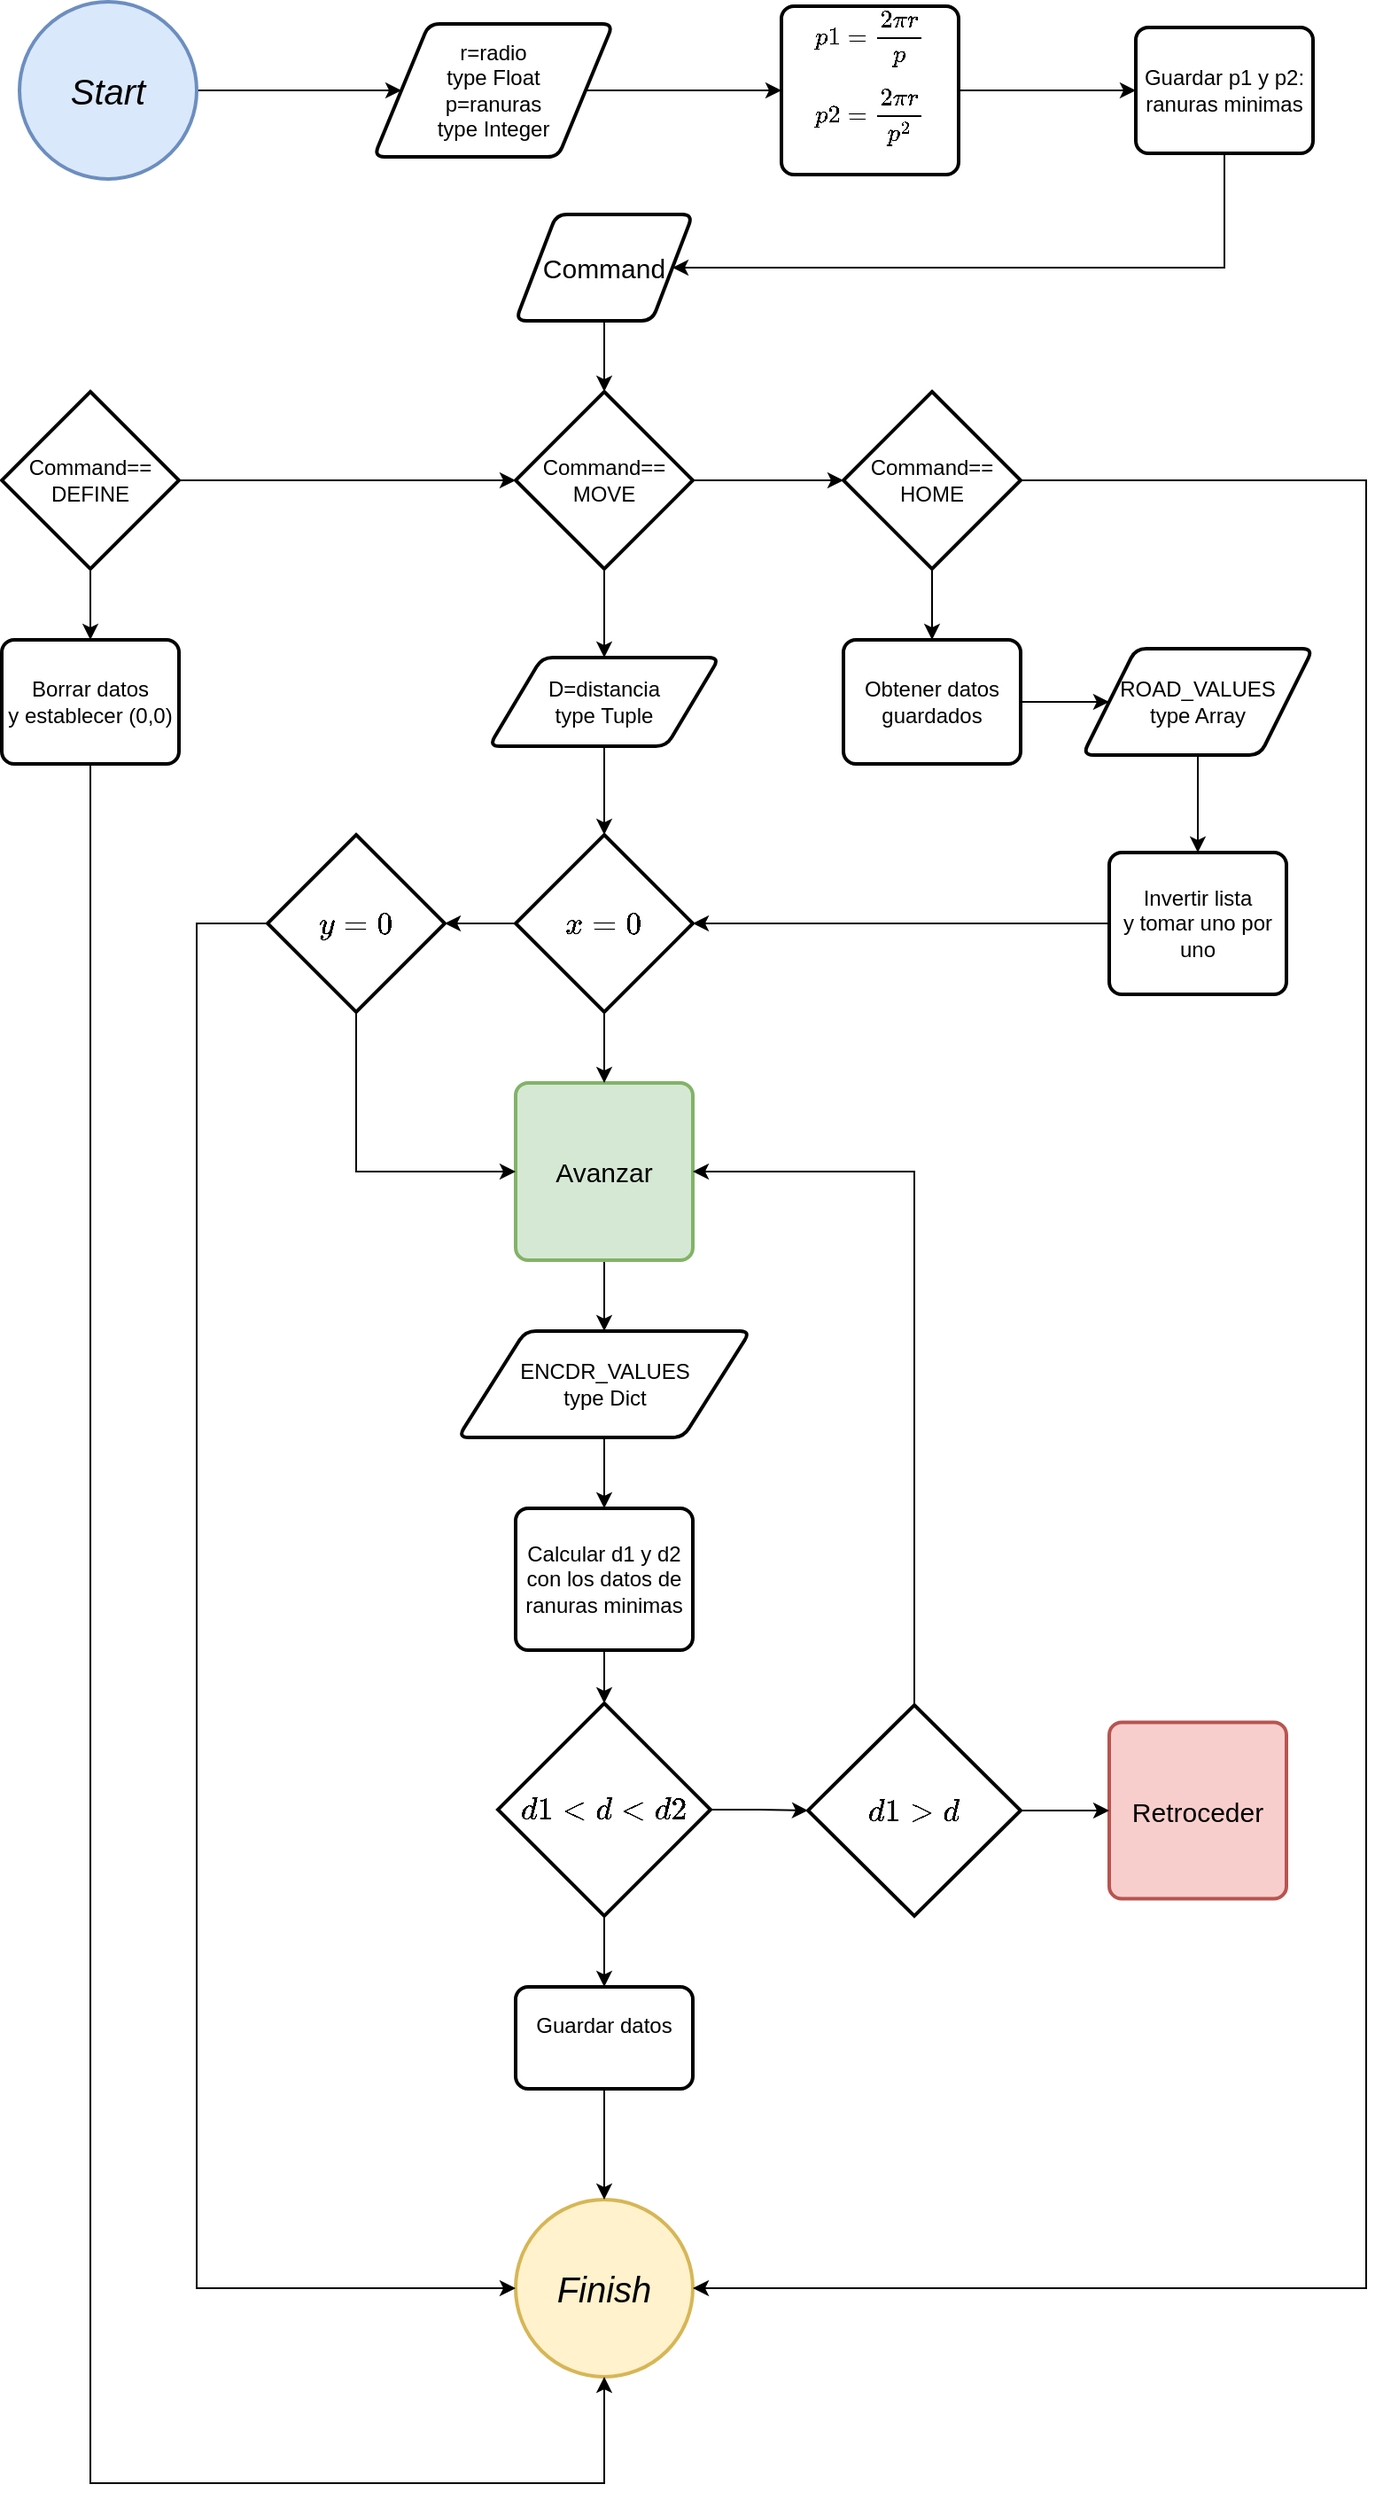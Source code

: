 <mxfile version="21.1.6" type="github">
  <diagram name="Página-1" id="Wb2sdP-foGY910zdMe5R">
    <mxGraphModel dx="1414" dy="1926" grid="1" gridSize="10" guides="1" tooltips="1" connect="1" arrows="1" fold="1" page="1" pageScale="1" pageWidth="827" pageHeight="1169" math="1" shadow="0">
      <root>
        <mxCell id="0" />
        <mxCell id="1" parent="0" />
        <mxCell id="2SVSXBVDucoTbBnyecis-43" style="edgeStyle=orthogonalEdgeStyle;rounded=0;orthogonalLoop=1;jettySize=auto;html=1;entryX=0;entryY=0.5;entryDx=0;entryDy=0;" edge="1" parent="1" source="uxVfwHRj6BvU52MU_2wL-2" target="2SVSXBVDucoTbBnyecis-45">
          <mxGeometry relative="1" as="geometry" />
        </mxCell>
        <mxCell id="uxVfwHRj6BvU52MU_2wL-2" value="&lt;font style=&quot;font-size: 20px;&quot;&gt;&lt;i&gt;Start&lt;/i&gt;&lt;/font&gt;" style="strokeWidth=2;html=1;shape=mxgraph.flowchart.start_2;whiteSpace=wrap;fillColor=#dae8fc;strokeColor=#6c8ebf;" parent="1" vertex="1">
          <mxGeometry x="20" y="-1130" width="100" height="100" as="geometry" />
        </mxCell>
        <mxCell id="uxVfwHRj6BvU52MU_2wL-4" value="&lt;i&gt;&lt;font style=&quot;font-size: 20px;&quot;&gt;Finish&lt;/font&gt;&lt;/i&gt;" style="strokeWidth=2;html=1;shape=mxgraph.flowchart.start_2;whiteSpace=wrap;align=center;fillColor=#fff2cc;strokeColor=#d6b656;" parent="1" vertex="1">
          <mxGeometry x="300" y="110" width="100" height="100" as="geometry" />
        </mxCell>
        <mxCell id="2SVSXBVDucoTbBnyecis-40" style="edgeStyle=orthogonalEdgeStyle;rounded=0;orthogonalLoop=1;jettySize=auto;html=1;entryX=0.5;entryY=0;entryDx=0;entryDy=0;" edge="1" parent="1" source="uxVfwHRj6BvU52MU_2wL-14" target="2SVSXBVDucoTbBnyecis-42">
          <mxGeometry relative="1" as="geometry">
            <mxPoint x="310" y="-210" as="targetPoint" />
          </mxGeometry>
        </mxCell>
        <mxCell id="uxVfwHRj6BvU52MU_2wL-14" value="&lt;font style=&quot;font-size: 15px;&quot;&gt;Avanzar&lt;/font&gt;" style="rounded=1;whiteSpace=wrap;html=1;absoluteArcSize=1;arcSize=14;strokeWidth=2;fillColor=#d5e8d4;strokeColor=#82b366;" parent="1" vertex="1">
          <mxGeometry x="300" y="-520" width="100" height="100" as="geometry" />
        </mxCell>
        <mxCell id="uxVfwHRj6BvU52MU_2wL-15" value="&lt;font style=&quot;font-size: 15px;&quot;&gt;Retroceder&lt;/font&gt;" style="rounded=1;whiteSpace=wrap;html=1;absoluteArcSize=1;arcSize=14;strokeWidth=2;fillColor=#f8cecc;strokeColor=#b85450;" parent="1" vertex="1">
          <mxGeometry x="635" y="-159.25" width="100" height="99.5" as="geometry" />
        </mxCell>
        <mxCell id="2SVSXBVDucoTbBnyecis-44" value="" style="edgeStyle=orthogonalEdgeStyle;rounded=0;orthogonalLoop=1;jettySize=auto;html=1;" edge="1" parent="1" source="uxVfwHRj6BvU52MU_2wL-18" target="2SVSXBVDucoTbBnyecis-3">
          <mxGeometry relative="1" as="geometry" />
        </mxCell>
        <mxCell id="uxVfwHRj6BvU52MU_2wL-18" value="&lt;font style=&quot;font-size: 15px;&quot;&gt;Command&lt;/font&gt;" style="shape=parallelogram;html=1;strokeWidth=2;perimeter=parallelogramPerimeter;whiteSpace=wrap;rounded=1;arcSize=12;size=0.23;" parent="1" vertex="1">
          <mxGeometry x="300" y="-1010" width="100" height="60" as="geometry" />
        </mxCell>
        <mxCell id="2SVSXBVDucoTbBnyecis-9" style="edgeStyle=orthogonalEdgeStyle;rounded=0;orthogonalLoop=1;jettySize=auto;html=1;entryX=0;entryY=0.5;entryDx=0;entryDy=0;entryPerimeter=0;" edge="1" parent="1" source="2SVSXBVDucoTbBnyecis-2" target="2SVSXBVDucoTbBnyecis-3">
          <mxGeometry relative="1" as="geometry" />
        </mxCell>
        <mxCell id="2SVSXBVDucoTbBnyecis-12" value="" style="edgeStyle=orthogonalEdgeStyle;rounded=0;orthogonalLoop=1;jettySize=auto;html=1;" edge="1" parent="1" source="2SVSXBVDucoTbBnyecis-2" target="2SVSXBVDucoTbBnyecis-11">
          <mxGeometry relative="1" as="geometry" />
        </mxCell>
        <mxCell id="2SVSXBVDucoTbBnyecis-2" value="&lt;div&gt;Command==&lt;/div&gt;&lt;div&gt;DEFINE&lt;br&gt;&lt;/div&gt;" style="strokeWidth=2;html=1;shape=mxgraph.flowchart.decision;whiteSpace=wrap;" vertex="1" parent="1">
          <mxGeometry x="10" y="-910" width="100" height="100" as="geometry" />
        </mxCell>
        <mxCell id="2SVSXBVDucoTbBnyecis-10" style="edgeStyle=orthogonalEdgeStyle;rounded=0;orthogonalLoop=1;jettySize=auto;html=1;" edge="1" parent="1" source="2SVSXBVDucoTbBnyecis-3" target="2SVSXBVDucoTbBnyecis-4">
          <mxGeometry relative="1" as="geometry">
            <mxPoint x="670" y="-860" as="targetPoint" />
          </mxGeometry>
        </mxCell>
        <mxCell id="2SVSXBVDucoTbBnyecis-23" style="edgeStyle=orthogonalEdgeStyle;rounded=0;orthogonalLoop=1;jettySize=auto;html=1;" edge="1" parent="1" source="2SVSXBVDucoTbBnyecis-3" target="2SVSXBVDucoTbBnyecis-22">
          <mxGeometry relative="1" as="geometry" />
        </mxCell>
        <mxCell id="2SVSXBVDucoTbBnyecis-3" value="&lt;div&gt;Command==&lt;/div&gt;&lt;div&gt;MOVE&lt;br&gt;&lt;/div&gt;" style="strokeWidth=2;html=1;shape=mxgraph.flowchart.decision;whiteSpace=wrap;" vertex="1" parent="1">
          <mxGeometry x="300" y="-910" width="100" height="100" as="geometry" />
        </mxCell>
        <mxCell id="2SVSXBVDucoTbBnyecis-82" style="edgeStyle=orthogonalEdgeStyle;rounded=0;orthogonalLoop=1;jettySize=auto;html=1;entryX=0.5;entryY=0;entryDx=0;entryDy=0;" edge="1" parent="1" source="2SVSXBVDucoTbBnyecis-4" target="2SVSXBVDucoTbBnyecis-15">
          <mxGeometry relative="1" as="geometry" />
        </mxCell>
        <mxCell id="2SVSXBVDucoTbBnyecis-83" style="edgeStyle=orthogonalEdgeStyle;rounded=0;orthogonalLoop=1;jettySize=auto;html=1;entryX=1;entryY=0.5;entryDx=0;entryDy=0;entryPerimeter=0;" edge="1" parent="1" source="2SVSXBVDucoTbBnyecis-4" target="uxVfwHRj6BvU52MU_2wL-4">
          <mxGeometry relative="1" as="geometry">
            <mxPoint x="790" y="300" as="targetPoint" />
            <Array as="points">
              <mxPoint x="780" y="-860" />
              <mxPoint x="780" y="160" />
            </Array>
          </mxGeometry>
        </mxCell>
        <mxCell id="2SVSXBVDucoTbBnyecis-4" value="&lt;div&gt;Command==&lt;/div&gt;&lt;div&gt;HOME&lt;/div&gt;" style="strokeWidth=2;html=1;shape=mxgraph.flowchart.decision;whiteSpace=wrap;" vertex="1" parent="1">
          <mxGeometry x="485" y="-910" width="100" height="100" as="geometry" />
        </mxCell>
        <mxCell id="2SVSXBVDucoTbBnyecis-13" style="edgeStyle=orthogonalEdgeStyle;rounded=0;orthogonalLoop=1;jettySize=auto;html=1;entryX=0.5;entryY=1;entryDx=0;entryDy=0;entryPerimeter=0;exitX=0.5;exitY=1;exitDx=0;exitDy=0;" edge="1" parent="1" source="2SVSXBVDucoTbBnyecis-11" target="uxVfwHRj6BvU52MU_2wL-4">
          <mxGeometry relative="1" as="geometry">
            <mxPoint x="440" y="530" as="targetPoint" />
            <mxPoint x="90" y="-670" as="sourcePoint" />
            <Array as="points">
              <mxPoint x="60" y="270" />
              <mxPoint x="350" y="270" />
            </Array>
          </mxGeometry>
        </mxCell>
        <mxCell id="2SVSXBVDucoTbBnyecis-11" value="&lt;div&gt;Borrar datos&lt;/div&gt;&lt;div&gt;y establecer (0,0)&lt;br&gt;&lt;/div&gt;" style="rounded=1;whiteSpace=wrap;html=1;absoluteArcSize=1;arcSize=14;strokeWidth=2;" vertex="1" parent="1">
          <mxGeometry x="10" y="-770" width="100" height="70" as="geometry" />
        </mxCell>
        <mxCell id="2SVSXBVDucoTbBnyecis-84" value="" style="edgeStyle=orthogonalEdgeStyle;rounded=0;orthogonalLoop=1;jettySize=auto;html=1;" edge="1" parent="1" source="2SVSXBVDucoTbBnyecis-15" target="2SVSXBVDucoTbBnyecis-19">
          <mxGeometry relative="1" as="geometry" />
        </mxCell>
        <mxCell id="2SVSXBVDucoTbBnyecis-15" value="&lt;div&gt;Obtener datos&lt;/div&gt;&lt;div&gt;guardados&lt;br&gt;&lt;/div&gt;" style="rounded=1;whiteSpace=wrap;html=1;absoluteArcSize=1;arcSize=14;strokeWidth=2;" vertex="1" parent="1">
          <mxGeometry x="485" y="-770" width="100" height="70" as="geometry" />
        </mxCell>
        <mxCell id="2SVSXBVDucoTbBnyecis-85" style="edgeStyle=orthogonalEdgeStyle;rounded=0;orthogonalLoop=1;jettySize=auto;html=1;entryX=0.5;entryY=0;entryDx=0;entryDy=0;" edge="1" parent="1" source="2SVSXBVDucoTbBnyecis-19" target="2SVSXBVDucoTbBnyecis-25">
          <mxGeometry relative="1" as="geometry" />
        </mxCell>
        <mxCell id="2SVSXBVDucoTbBnyecis-19" value="&lt;div&gt;ROAD_VALUES&lt;/div&gt;&lt;div&gt;type Array&lt;br&gt;&lt;/div&gt;" style="shape=parallelogram;html=1;strokeWidth=2;perimeter=parallelogramPerimeter;whiteSpace=wrap;rounded=1;arcSize=12;size=0.23;" vertex="1" parent="1">
          <mxGeometry x="620" y="-765" width="130" height="60" as="geometry" />
        </mxCell>
        <mxCell id="2SVSXBVDucoTbBnyecis-33" style="edgeStyle=orthogonalEdgeStyle;rounded=0;orthogonalLoop=1;jettySize=auto;html=1;entryX=0.5;entryY=0;entryDx=0;entryDy=0;entryPerimeter=0;" edge="1" parent="1" source="2SVSXBVDucoTbBnyecis-22" target="2SVSXBVDucoTbBnyecis-30">
          <mxGeometry relative="1" as="geometry">
            <mxPoint x="370" y="-630" as="targetPoint" />
          </mxGeometry>
        </mxCell>
        <mxCell id="2SVSXBVDucoTbBnyecis-22" value="&lt;div&gt;D=distancia&lt;br&gt;&lt;/div&gt;&lt;div&gt;type Tuple&lt;/div&gt;" style="shape=parallelogram;html=1;strokeWidth=2;perimeter=parallelogramPerimeter;whiteSpace=wrap;rounded=1;arcSize=12;size=0.23;" vertex="1" parent="1">
          <mxGeometry x="285" y="-760" width="130" height="50" as="geometry" />
        </mxCell>
        <mxCell id="2SVSXBVDucoTbBnyecis-24" style="edgeStyle=orthogonalEdgeStyle;rounded=0;orthogonalLoop=1;jettySize=auto;html=1;exitX=0.5;exitY=1;exitDx=0;exitDy=0;" edge="1" parent="1" source="2SVSXBVDucoTbBnyecis-22" target="2SVSXBVDucoTbBnyecis-22">
          <mxGeometry relative="1" as="geometry" />
        </mxCell>
        <mxCell id="2SVSXBVDucoTbBnyecis-86" style="edgeStyle=orthogonalEdgeStyle;rounded=0;orthogonalLoop=1;jettySize=auto;html=1;entryX=1;entryY=0.5;entryDx=0;entryDy=0;entryPerimeter=0;" edge="1" parent="1" source="2SVSXBVDucoTbBnyecis-25" target="2SVSXBVDucoTbBnyecis-30">
          <mxGeometry relative="1" as="geometry">
            <mxPoint x="410" y="-610" as="targetPoint" />
          </mxGeometry>
        </mxCell>
        <mxCell id="2SVSXBVDucoTbBnyecis-25" value="&lt;div&gt;Invertir lista&lt;/div&gt;&lt;div&gt;y tomar uno por uno&lt;br&gt;&lt;/div&gt;" style="rounded=1;whiteSpace=wrap;html=1;absoluteArcSize=1;arcSize=14;strokeWidth=2;" vertex="1" parent="1">
          <mxGeometry x="635" y="-650" width="100" height="80" as="geometry" />
        </mxCell>
        <mxCell id="2SVSXBVDucoTbBnyecis-75" style="edgeStyle=orthogonalEdgeStyle;rounded=0;orthogonalLoop=1;jettySize=auto;html=1;entryX=0.5;entryY=0;entryDx=0;entryDy=0;entryPerimeter=0;" edge="1" parent="1" source="2SVSXBVDucoTbBnyecis-27" target="uxVfwHRj6BvU52MU_2wL-4">
          <mxGeometry relative="1" as="geometry" />
        </mxCell>
        <mxCell id="2SVSXBVDucoTbBnyecis-27" value="&lt;div&gt;Guardar datos&lt;/div&gt;&lt;div&gt;&lt;br&gt;&lt;/div&gt;" style="rounded=1;whiteSpace=wrap;html=1;absoluteArcSize=1;arcSize=14;strokeWidth=2;" vertex="1" parent="1">
          <mxGeometry x="300" y="-10" width="100" height="57.5" as="geometry" />
        </mxCell>
        <mxCell id="2SVSXBVDucoTbBnyecis-35" style="edgeStyle=orthogonalEdgeStyle;rounded=0;orthogonalLoop=1;jettySize=auto;html=1;entryX=1;entryY=0.5;entryDx=0;entryDy=0;entryPerimeter=0;" edge="1" parent="1" source="2SVSXBVDucoTbBnyecis-30" target="2SVSXBVDucoTbBnyecis-32">
          <mxGeometry relative="1" as="geometry" />
        </mxCell>
        <mxCell id="2SVSXBVDucoTbBnyecis-39" style="edgeStyle=orthogonalEdgeStyle;rounded=0;orthogonalLoop=1;jettySize=auto;html=1;entryX=0.5;entryY=0;entryDx=0;entryDy=0;" edge="1" parent="1" source="2SVSXBVDucoTbBnyecis-30" target="uxVfwHRj6BvU52MU_2wL-14">
          <mxGeometry relative="1" as="geometry" />
        </mxCell>
        <mxCell id="2SVSXBVDucoTbBnyecis-30" value="&lt;font style=&quot;font-size: 15px;&quot;&gt;$$x=0$$&lt;/font&gt;" style="strokeWidth=2;html=1;shape=mxgraph.flowchart.decision;whiteSpace=wrap;" vertex="1" parent="1">
          <mxGeometry x="300" y="-660" width="100" height="100" as="geometry" />
        </mxCell>
        <mxCell id="2SVSXBVDucoTbBnyecis-36" style="edgeStyle=orthogonalEdgeStyle;rounded=0;orthogonalLoop=1;jettySize=auto;html=1;entryX=0;entryY=0.5;entryDx=0;entryDy=0;entryPerimeter=0;" edge="1" parent="1" source="2SVSXBVDucoTbBnyecis-32" target="uxVfwHRj6BvU52MU_2wL-4">
          <mxGeometry relative="1" as="geometry">
            <Array as="points">
              <mxPoint x="120" y="-610" />
              <mxPoint x="120" y="160" />
            </Array>
          </mxGeometry>
        </mxCell>
        <mxCell id="2SVSXBVDucoTbBnyecis-38" style="edgeStyle=orthogonalEdgeStyle;rounded=0;orthogonalLoop=1;jettySize=auto;html=1;entryX=0;entryY=0.5;entryDx=0;entryDy=0;exitX=0.5;exitY=1;exitDx=0;exitDy=0;exitPerimeter=0;" edge="1" parent="1" source="2SVSXBVDucoTbBnyecis-32" target="uxVfwHRj6BvU52MU_2wL-14">
          <mxGeometry relative="1" as="geometry" />
        </mxCell>
        <mxCell id="2SVSXBVDucoTbBnyecis-32" value="&lt;font style=&quot;font-size: 15px;&quot;&gt;$$y=0$$&lt;/font&gt;" style="strokeWidth=2;html=1;shape=mxgraph.flowchart.decision;whiteSpace=wrap;" vertex="1" parent="1">
          <mxGeometry x="160" y="-660" width="100" height="100" as="geometry" />
        </mxCell>
        <mxCell id="2SVSXBVDucoTbBnyecis-55" style="edgeStyle=orthogonalEdgeStyle;rounded=0;orthogonalLoop=1;jettySize=auto;html=1;entryX=0.5;entryY=0;entryDx=0;entryDy=0;" edge="1" parent="1" source="2SVSXBVDucoTbBnyecis-42" target="2SVSXBVDucoTbBnyecis-51">
          <mxGeometry relative="1" as="geometry" />
        </mxCell>
        <mxCell id="2SVSXBVDucoTbBnyecis-42" value="&lt;div&gt;ENCDR_VALUES&lt;/div&gt;&lt;div&gt;type Dict&lt;br&gt;&lt;/div&gt;" style="shape=parallelogram;html=1;strokeWidth=2;perimeter=parallelogramPerimeter;whiteSpace=wrap;rounded=1;arcSize=12;size=0.23;" vertex="1" parent="1">
          <mxGeometry x="267.5" y="-380" width="165" height="60" as="geometry" />
        </mxCell>
        <mxCell id="2SVSXBVDucoTbBnyecis-47" style="edgeStyle=orthogonalEdgeStyle;rounded=0;orthogonalLoop=1;jettySize=auto;html=1;entryX=0;entryY=0.5;entryDx=0;entryDy=0;" edge="1" parent="1" source="2SVSXBVDucoTbBnyecis-45" target="2SVSXBVDucoTbBnyecis-46">
          <mxGeometry relative="1" as="geometry" />
        </mxCell>
        <mxCell id="2SVSXBVDucoTbBnyecis-45" value="&lt;div&gt;r=radio&lt;br&gt;&lt;/div&gt;&lt;div&gt;type Float&lt;/div&gt;&lt;div&gt;p=ranuras&lt;/div&gt;&lt;div&gt;type Integer&lt;/div&gt;" style="shape=parallelogram;html=1;strokeWidth=2;perimeter=parallelogramPerimeter;whiteSpace=wrap;rounded=1;arcSize=12;size=0.23;" vertex="1" parent="1">
          <mxGeometry x="220" y="-1117.5" width="135" height="75" as="geometry" />
        </mxCell>
        <mxCell id="2SVSXBVDucoTbBnyecis-49" style="edgeStyle=orthogonalEdgeStyle;rounded=0;orthogonalLoop=1;jettySize=auto;html=1;entryX=0;entryY=0.5;entryDx=0;entryDy=0;" edge="1" parent="1" source="2SVSXBVDucoTbBnyecis-46" target="2SVSXBVDucoTbBnyecis-48">
          <mxGeometry relative="1" as="geometry" />
        </mxCell>
        <mxCell id="2SVSXBVDucoTbBnyecis-46" value="&lt;div&gt;$$p1=\frac{2\pi r}{p}$$&lt;/div&gt;&lt;div&gt;$$p2=\frac{2\pi r}{p^{2}}$$&lt;/div&gt;&lt;div&gt;&lt;br&gt;&lt;/div&gt;" style="rounded=1;whiteSpace=wrap;html=1;absoluteArcSize=1;arcSize=14;strokeWidth=2;" vertex="1" parent="1">
          <mxGeometry x="450" y="-1127.5" width="100" height="95" as="geometry" />
        </mxCell>
        <mxCell id="2SVSXBVDucoTbBnyecis-50" style="edgeStyle=orthogonalEdgeStyle;rounded=0;orthogonalLoop=1;jettySize=auto;html=1;entryX=1;entryY=0.5;entryDx=0;entryDy=0;" edge="1" parent="1" source="2SVSXBVDucoTbBnyecis-48" target="uxVfwHRj6BvU52MU_2wL-18">
          <mxGeometry relative="1" as="geometry">
            <Array as="points">
              <mxPoint x="700" y="-980" />
            </Array>
          </mxGeometry>
        </mxCell>
        <mxCell id="2SVSXBVDucoTbBnyecis-48" value="&lt;div&gt;Guardar p1 y p2:&lt;/div&gt;&lt;div&gt;ranuras minimas&lt;br&gt;&lt;/div&gt;" style="rounded=1;whiteSpace=wrap;html=1;absoluteArcSize=1;arcSize=14;strokeWidth=2;" vertex="1" parent="1">
          <mxGeometry x="650" y="-1115.5" width="100" height="71" as="geometry" />
        </mxCell>
        <mxCell id="2SVSXBVDucoTbBnyecis-78" style="edgeStyle=orthogonalEdgeStyle;rounded=0;orthogonalLoop=1;jettySize=auto;html=1;entryX=0.5;entryY=0;entryDx=0;entryDy=0;entryPerimeter=0;" edge="1" parent="1" source="2SVSXBVDucoTbBnyecis-51" target="2SVSXBVDucoTbBnyecis-56">
          <mxGeometry relative="1" as="geometry" />
        </mxCell>
        <mxCell id="2SVSXBVDucoTbBnyecis-51" value="&lt;div&gt;Calcular d1 y d2&lt;/div&gt;&lt;div&gt;con los datos de ranuras minimas&lt;br&gt;&lt;/div&gt;" style="rounded=1;whiteSpace=wrap;html=1;absoluteArcSize=1;arcSize=14;strokeWidth=2;" vertex="1" parent="1">
          <mxGeometry x="300" y="-280" width="100" height="80" as="geometry" />
        </mxCell>
        <mxCell id="2SVSXBVDucoTbBnyecis-72" style="edgeStyle=orthogonalEdgeStyle;rounded=0;orthogonalLoop=1;jettySize=auto;html=1;entryX=0;entryY=0.5;entryDx=0;entryDy=0;entryPerimeter=0;" edge="1" parent="1" source="2SVSXBVDucoTbBnyecis-56" target="2SVSXBVDucoTbBnyecis-58">
          <mxGeometry relative="1" as="geometry" />
        </mxCell>
        <mxCell id="2SVSXBVDucoTbBnyecis-74" style="edgeStyle=orthogonalEdgeStyle;rounded=0;orthogonalLoop=1;jettySize=auto;html=1;entryX=0.5;entryY=0;entryDx=0;entryDy=0;" edge="1" parent="1" source="2SVSXBVDucoTbBnyecis-56" target="2SVSXBVDucoTbBnyecis-27">
          <mxGeometry relative="1" as="geometry" />
        </mxCell>
        <mxCell id="2SVSXBVDucoTbBnyecis-56" value="&lt;font style=&quot;font-size: 15px;&quot;&gt;$$d1&amp;lt;d&amp;lt;d2$$&lt;/font&gt;" style="strokeWidth=2;html=1;shape=mxgraph.flowchart.decision;whiteSpace=wrap;" vertex="1" parent="1">
          <mxGeometry x="290" y="-170" width="120" height="120" as="geometry" />
        </mxCell>
        <mxCell id="2SVSXBVDucoTbBnyecis-64" style="edgeStyle=orthogonalEdgeStyle;rounded=0;orthogonalLoop=1;jettySize=auto;html=1;entryX=0;entryY=0.5;entryDx=0;entryDy=0;" edge="1" parent="1" source="2SVSXBVDucoTbBnyecis-58" target="uxVfwHRj6BvU52MU_2wL-15">
          <mxGeometry relative="1" as="geometry" />
        </mxCell>
        <mxCell id="2SVSXBVDucoTbBnyecis-73" style="edgeStyle=orthogonalEdgeStyle;rounded=0;orthogonalLoop=1;jettySize=auto;html=1;entryX=1;entryY=0.5;entryDx=0;entryDy=0;" edge="1" parent="1" source="2SVSXBVDucoTbBnyecis-58" target="uxVfwHRj6BvU52MU_2wL-14">
          <mxGeometry relative="1" as="geometry">
            <mxPoint x="440" y="-460" as="targetPoint" />
            <Array as="points">
              <mxPoint x="525" y="-470" />
            </Array>
          </mxGeometry>
        </mxCell>
        <mxCell id="2SVSXBVDucoTbBnyecis-58" value="&lt;font style=&quot;font-size: 15px;&quot;&gt;$$d1&amp;gt;d$$&lt;/font&gt;" style="strokeWidth=2;html=1;shape=mxgraph.flowchart.decision;whiteSpace=wrap;" vertex="1" parent="1">
          <mxGeometry x="465" y="-169" width="120" height="119" as="geometry" />
        </mxCell>
      </root>
    </mxGraphModel>
  </diagram>
</mxfile>
